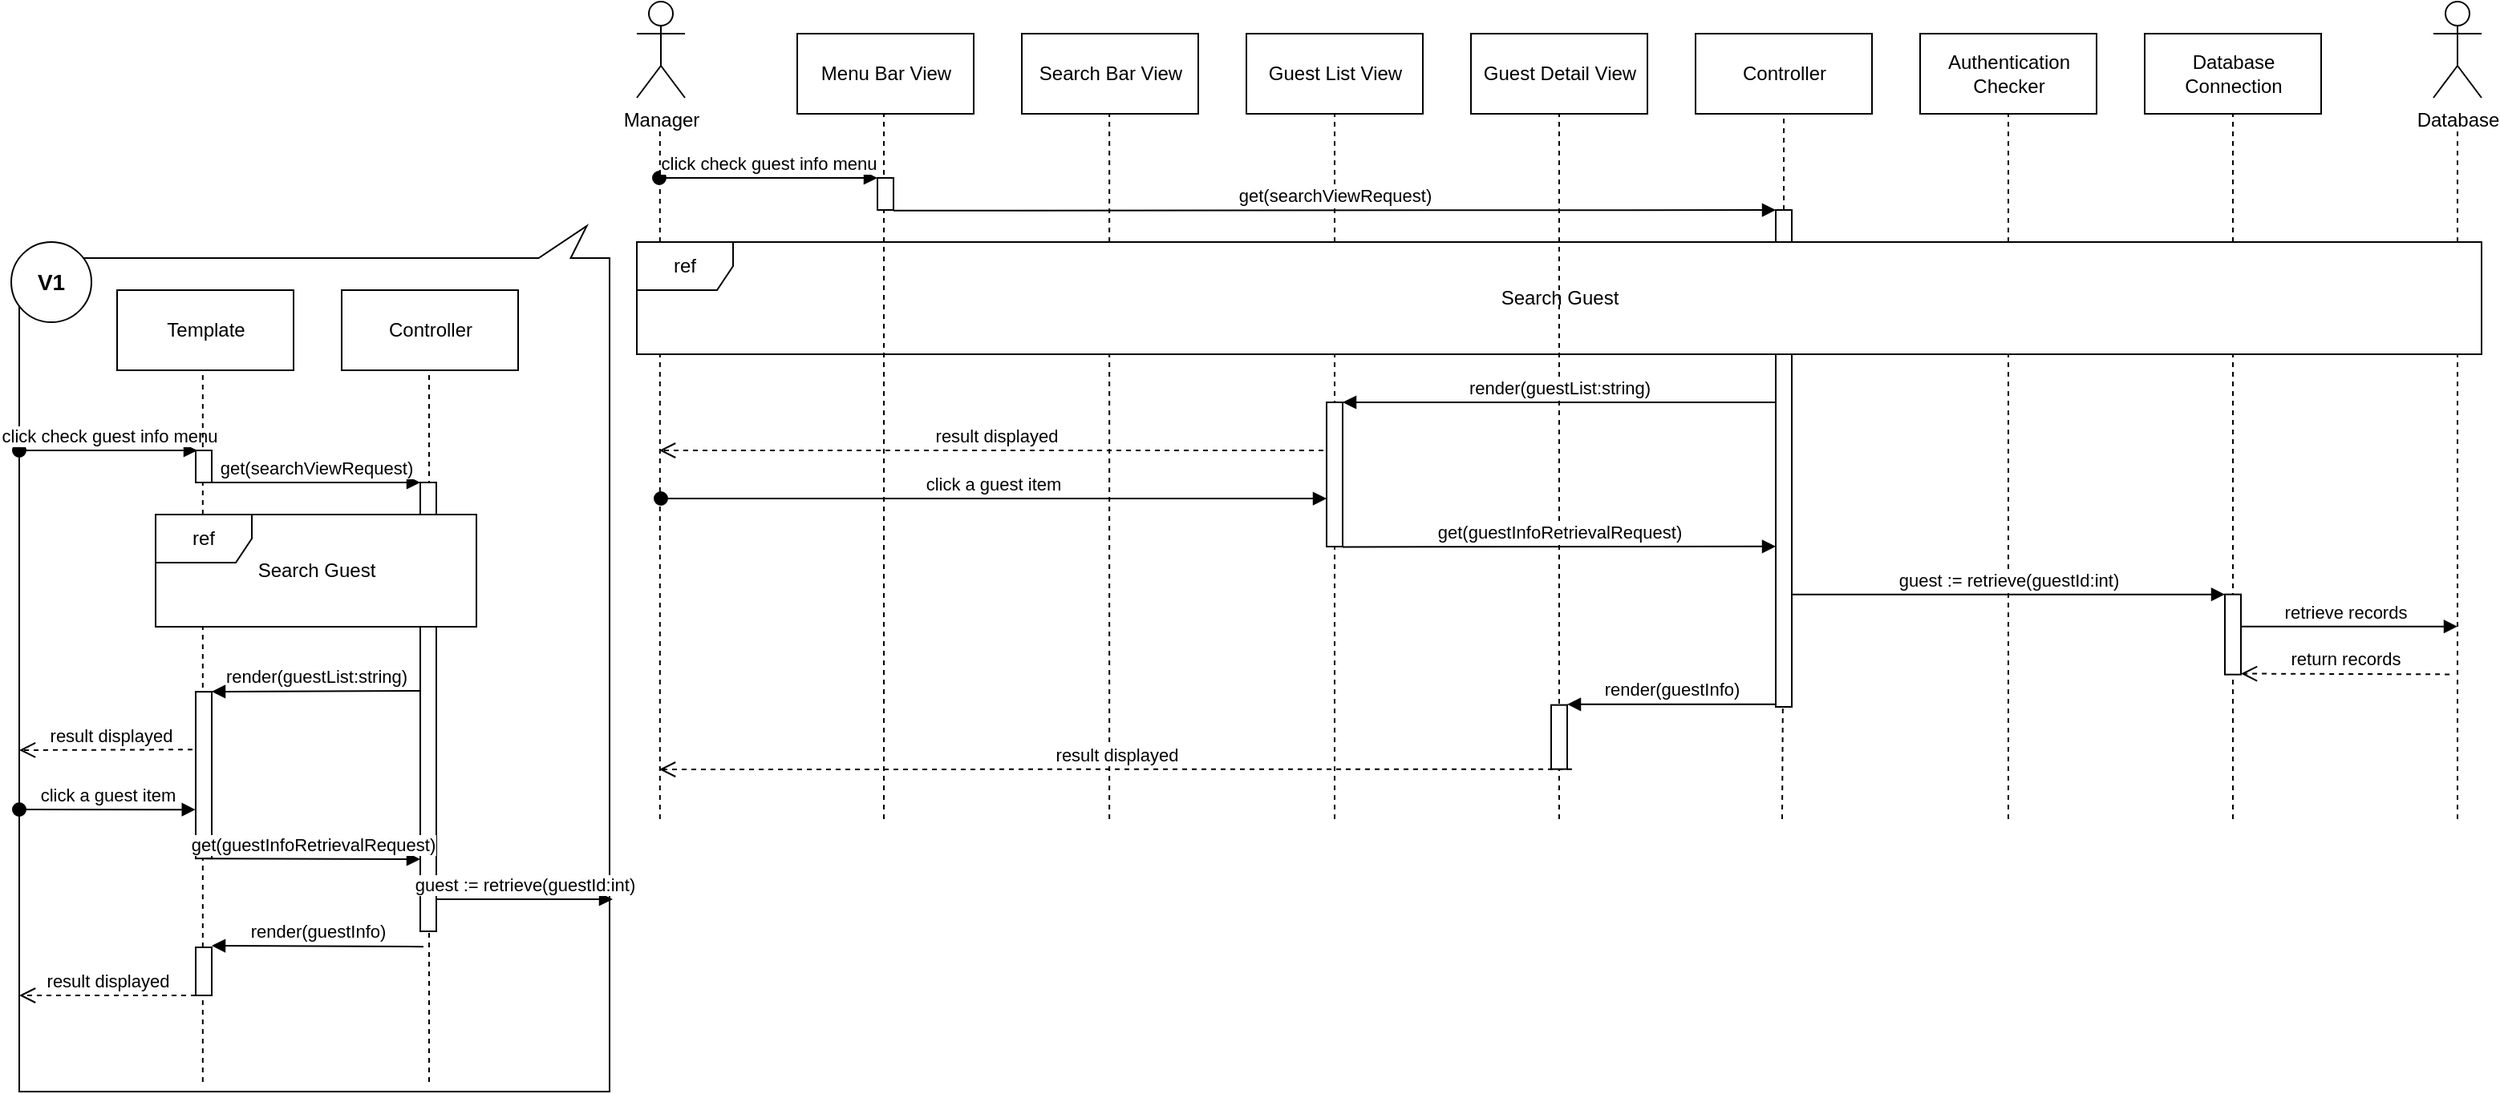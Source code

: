 <?xml version="1.0" encoding="UTF-8"?>
<mxfile version="14.6.12" type="google">
  <diagram id="Dn_n7gMR_0YLVCu8oM0c" name="Page-1">
    <mxGraphModel dx="2653" dy="701" grid="1" gridSize="10" guides="1" tooltips="1" connect="1" arrows="1" fold="1" page="1" pageScale="1" pageWidth="827" pageHeight="1169" math="0" shadow="0">
      <root>
        <mxCell id="0" />
        <mxCell id="1" parent="0" />
        <mxCell id="e1ABojLEj4fr7RfYnSvm-21" value="" style="endArrow=none;dashed=1;html=1;" edge="1" parent="1">
          <mxGeometry width="50" height="50" relative="1" as="geometry">
            <mxPoint x="-145.59" y="570" as="sourcePoint" />
            <mxPoint x="-145.59" y="140" as="targetPoint" />
          </mxGeometry>
        </mxCell>
        <mxCell id="e1ABojLEj4fr7RfYnSvm-24" value="" style="endArrow=none;dashed=1;html=1;" edge="1" parent="1">
          <mxGeometry width="50" height="50" relative="1" as="geometry">
            <mxPoint x="134.58" y="570" as="sourcePoint" />
            <mxPoint x="134.58" y="130" as="targetPoint" />
          </mxGeometry>
        </mxCell>
        <mxCell id="e1ABojLEj4fr7RfYnSvm-12" value="" style="endArrow=none;dashed=1;html=1;" edge="1" parent="1">
          <mxGeometry width="50" height="50" relative="1" as="geometry">
            <mxPoint x="275" y="570" as="sourcePoint" />
            <mxPoint x="275" y="130" as="targetPoint" />
          </mxGeometry>
        </mxCell>
        <mxCell id="dDKHfjiVDZSJSYxxLkP5-1" value="Manager" style="shape=umlActor;verticalLabelPosition=bottom;verticalAlign=top;html=1;outlineConnect=0;" parent="1" vertex="1">
          <mxGeometry x="-160" y="60" width="30" height="60" as="geometry" />
        </mxCell>
        <mxCell id="dDKHfjiVDZSJSYxxLkP5-3" value="Guest List View" style="html=1;" parent="1" vertex="1">
          <mxGeometry x="220" y="80" width="110" height="50" as="geometry" />
        </mxCell>
        <mxCell id="dDKHfjiVDZSJSYxxLkP5-16" value="Controller" style="html=1;" parent="1" vertex="1">
          <mxGeometry x="500" y="80" width="110" height="50" as="geometry" />
        </mxCell>
        <mxCell id="dDKHfjiVDZSJSYxxLkP5-17" value="" style="endArrow=none;dashed=1;html=1;startArrow=none;" parent="1" source="dDKHfjiVDZSJSYxxLkP5-60" edge="1">
          <mxGeometry width="50" height="50" relative="1" as="geometry">
            <mxPoint x="554.5" y="950" as="sourcePoint" />
            <mxPoint x="555" y="130" as="targetPoint" />
          </mxGeometry>
        </mxCell>
        <mxCell id="dDKHfjiVDZSJSYxxLkP5-18" value="Authentication&lt;br&gt;Checker" style="html=1;" parent="1" vertex="1">
          <mxGeometry x="640" y="80" width="110" height="50" as="geometry" />
        </mxCell>
        <mxCell id="dDKHfjiVDZSJSYxxLkP5-19" value="" style="endArrow=none;dashed=1;html=1;" parent="1" edge="1">
          <mxGeometry width="50" height="50" relative="1" as="geometry">
            <mxPoint x="695" y="570" as="sourcePoint" />
            <mxPoint x="695" y="130" as="targetPoint" />
          </mxGeometry>
        </mxCell>
        <mxCell id="dDKHfjiVDZSJSYxxLkP5-20" value="Database&lt;br&gt;Connection" style="html=1;" parent="1" vertex="1">
          <mxGeometry x="780" y="80" width="110" height="50" as="geometry" />
        </mxCell>
        <mxCell id="dDKHfjiVDZSJSYxxLkP5-21" value="" style="endArrow=none;dashed=1;html=1;" parent="1" edge="1">
          <mxGeometry width="50" height="50" relative="1" as="geometry">
            <mxPoint x="835" y="570" as="sourcePoint" />
            <mxPoint x="835" y="130" as="targetPoint" />
          </mxGeometry>
        </mxCell>
        <mxCell id="dDKHfjiVDZSJSYxxLkP5-22" value="Database" style="shape=umlActor;verticalLabelPosition=bottom;verticalAlign=top;html=1;outlineConnect=0;" parent="1" vertex="1">
          <mxGeometry x="960" y="60" width="30" height="60" as="geometry" />
        </mxCell>
        <mxCell id="dDKHfjiVDZSJSYxxLkP5-23" value="" style="endArrow=none;dashed=1;html=1;" parent="1" edge="1">
          <mxGeometry width="50" height="50" relative="1" as="geometry">
            <mxPoint x="975" y="570" as="sourcePoint" />
            <mxPoint x="975" y="140" as="targetPoint" />
          </mxGeometry>
        </mxCell>
        <mxCell id="dDKHfjiVDZSJSYxxLkP5-34" value="Search Guest" style="html=1;fillColor=#ffffff;" parent="1" vertex="1">
          <mxGeometry x="-160" y="210" width="1150" height="70" as="geometry" />
        </mxCell>
        <mxCell id="dDKHfjiVDZSJSYxxLkP5-52" value="guest := retrieve(guestId:int)" style="html=1;verticalAlign=bottom;endArrow=block;" parent="1" edge="1">
          <mxGeometry width="80" relative="1" as="geometry">
            <mxPoint x="560" y="429.82" as="sourcePoint" />
            <mxPoint x="830" y="429.82" as="targetPoint" />
          </mxGeometry>
        </mxCell>
        <mxCell id="dDKHfjiVDZSJSYxxLkP5-53" value="retrieve records" style="html=1;verticalAlign=bottom;endArrow=block;" parent="1" edge="1">
          <mxGeometry width="80" relative="1" as="geometry">
            <mxPoint x="835" y="449.82" as="sourcePoint" />
            <mxPoint x="975" y="449.82" as="targetPoint" />
          </mxGeometry>
        </mxCell>
        <mxCell id="dDKHfjiVDZSJSYxxLkP5-54" value="return records" style="html=1;verticalAlign=bottom;endArrow=open;dashed=1;endSize=8;exitX=0.006;exitY=0.996;exitDx=0;exitDy=0;exitPerimeter=0;" parent="1" edge="1">
          <mxGeometry relative="1" as="geometry">
            <mxPoint x="970.06" y="479.7" as="sourcePoint" />
            <mxPoint x="840" y="479.25" as="targetPoint" />
          </mxGeometry>
        </mxCell>
        <mxCell id="dDKHfjiVDZSJSYxxLkP5-59" value="result displayed" style="html=1;verticalAlign=bottom;endArrow=open;dashed=1;endSize=8;exitX=0;exitY=0.95;" parent="1" edge="1">
          <mxGeometry relative="1" as="geometry">
            <mxPoint x="-146" y="539" as="targetPoint" />
            <mxPoint x="423" y="538.82" as="sourcePoint" />
          </mxGeometry>
        </mxCell>
        <mxCell id="dDKHfjiVDZSJSYxxLkP5-60" value="" style="html=1;points=[];perimeter=orthogonalPerimeter;fillColor=#ffffff;" parent="1" vertex="1">
          <mxGeometry x="550" y="280" width="10" height="220" as="geometry" />
        </mxCell>
        <mxCell id="dDKHfjiVDZSJSYxxLkP5-61" value="" style="endArrow=none;dashed=1;html=1;" parent="1" edge="1">
          <mxGeometry width="50" height="50" relative="1" as="geometry">
            <mxPoint x="554" y="570" as="sourcePoint" />
            <mxPoint x="554.41" y="500" as="targetPoint" />
          </mxGeometry>
        </mxCell>
        <mxCell id="dDKHfjiVDZSJSYxxLkP5-62" value="" style="html=1;points=[];perimeter=orthogonalPerimeter;fillColor=#ffffff;" parent="1" vertex="1">
          <mxGeometry x="830" y="429.82" width="10" height="50" as="geometry" />
        </mxCell>
        <mxCell id="e1ABojLEj4fr7RfYnSvm-5" value="Menu Bar View" style="html=1;" vertex="1" parent="1">
          <mxGeometry x="-60" y="80" width="110" height="50" as="geometry" />
        </mxCell>
        <mxCell id="e1ABojLEj4fr7RfYnSvm-6" value="Guest Detail View" style="html=1;" vertex="1" parent="1">
          <mxGeometry x="360" y="80" width="110" height="50" as="geometry" />
        </mxCell>
        <mxCell id="dDKHfjiVDZSJSYxxLkP5-48" value="result displayed" style="html=1;verticalAlign=bottom;endArrow=open;dashed=1;endSize=8;" parent="1" edge="1">
          <mxGeometry relative="1" as="geometry">
            <mxPoint x="-146" y="340" as="targetPoint" />
            <mxPoint x="274" y="340" as="sourcePoint" />
          </mxGeometry>
        </mxCell>
        <mxCell id="dDKHfjiVDZSJSYxxLkP5-50" value="click a guest item" style="html=1;verticalAlign=bottom;startArrow=oval;startFill=1;endArrow=block;startSize=8;entryX=0;entryY=0.667;entryDx=0;entryDy=0;entryPerimeter=0;" parent="1" edge="1" target="e1ABojLEj4fr7RfYnSvm-9">
          <mxGeometry width="60" relative="1" as="geometry">
            <mxPoint x="-145" y="370" as="sourcePoint" />
            <mxPoint x="265" y="370" as="targetPoint" />
          </mxGeometry>
        </mxCell>
        <mxCell id="dDKHfjiVDZSJSYxxLkP5-33" value="ref" style="shape=umlFrame;whiteSpace=wrap;html=1;" parent="1" vertex="1">
          <mxGeometry x="-160" y="210" width="1150" height="70" as="geometry" />
        </mxCell>
        <mxCell id="e1ABojLEj4fr7RfYnSvm-9" value="" style="html=1;points=[];perimeter=orthogonalPerimeter;fillColor=#ffffff;" vertex="1" parent="1">
          <mxGeometry x="270" y="310" width="10" height="90" as="geometry" />
        </mxCell>
        <mxCell id="e1ABojLEj4fr7RfYnSvm-11" value="" style="endArrow=none;dashed=1;html=1;" edge="1" parent="1">
          <mxGeometry width="50" height="50" relative="1" as="geometry">
            <mxPoint x="415" y="570" as="sourcePoint" />
            <mxPoint x="415" y="130" as="targetPoint" />
          </mxGeometry>
        </mxCell>
        <mxCell id="dDKHfjiVDZSJSYxxLkP5-67" value="" style="html=1;points=[];perimeter=orthogonalPerimeter;fillColor=#ffffff;" parent="1" vertex="1">
          <mxGeometry x="410" y="498.82" width="10" height="40" as="geometry" />
        </mxCell>
        <mxCell id="dDKHfjiVDZSJSYxxLkP5-69" value="get(guestInfoRetrievalRequest)" style="html=1;verticalAlign=bottom;endArrow=block;entryX=0;entryY=0.545;entryDx=0;entryDy=0;entryPerimeter=0;" parent="1" edge="1" target="dDKHfjiVDZSJSYxxLkP5-60">
          <mxGeometry width="80" relative="1" as="geometry">
            <mxPoint x="280" y="400.2" as="sourcePoint" />
            <mxPoint x="410" y="400" as="targetPoint" />
          </mxGeometry>
        </mxCell>
        <mxCell id="dDKHfjiVDZSJSYxxLkP5-41" value="render(guestList:string)" style="html=1;verticalAlign=bottom;endArrow=block;" parent="1" edge="1">
          <mxGeometry relative="1" as="geometry">
            <mxPoint x="550" y="310" as="sourcePoint" />
            <mxPoint x="280" y="310" as="targetPoint" />
          </mxGeometry>
        </mxCell>
        <mxCell id="dDKHfjiVDZSJSYxxLkP5-57" value="render(guestInfo)" style="html=1;verticalAlign=bottom;endArrow=block;" parent="1" edge="1">
          <mxGeometry relative="1" as="geometry">
            <mxPoint x="550" y="498.42" as="sourcePoint" />
            <mxPoint x="420" y="498.42" as="targetPoint" />
          </mxGeometry>
        </mxCell>
        <mxCell id="e1ABojLEj4fr7RfYnSvm-14" value="get(searchViewRequest)" style="html=1;verticalAlign=bottom;endArrow=block;" edge="1" parent="1">
          <mxGeometry width="80" relative="1" as="geometry">
            <mxPoint y="190.42" as="sourcePoint" />
            <mxPoint x="550" y="190" as="targetPoint" />
          </mxGeometry>
        </mxCell>
        <mxCell id="e1ABojLEj4fr7RfYnSvm-19" value="" style="html=1;points=[];perimeter=orthogonalPerimeter;" vertex="1" parent="1">
          <mxGeometry x="550" y="190" width="10" height="20" as="geometry" />
        </mxCell>
        <mxCell id="e1ABojLEj4fr7RfYnSvm-20" value="Search Bar View" style="html=1;" vertex="1" parent="1">
          <mxGeometry x="80" y="80" width="110" height="50" as="geometry" />
        </mxCell>
        <mxCell id="e1ABojLEj4fr7RfYnSvm-22" value="click check guest info menu" style="html=1;verticalAlign=bottom;startArrow=oval;startFill=1;endArrow=block;startSize=8;" edge="1" parent="1">
          <mxGeometry width="60" relative="1" as="geometry">
            <mxPoint x="-146" y="170" as="sourcePoint" />
            <mxPoint x="-10.0" y="170" as="targetPoint" />
          </mxGeometry>
        </mxCell>
        <mxCell id="e1ABojLEj4fr7RfYnSvm-8" value="" style="endArrow=none;dashed=1;html=1;" edge="1" parent="1">
          <mxGeometry width="50" height="50" relative="1" as="geometry">
            <mxPoint x="-6" y="570" as="sourcePoint" />
            <mxPoint x="-6" y="130" as="targetPoint" />
          </mxGeometry>
        </mxCell>
        <mxCell id="e1ABojLEj4fr7RfYnSvm-23" value="" style="html=1;points=[];perimeter=orthogonalPerimeter;" vertex="1" parent="1">
          <mxGeometry x="-10" y="170" width="10" height="20" as="geometry" />
        </mxCell>
        <mxCell id="e1ABojLEj4fr7RfYnSvm-53" value="" style="group" vertex="1" connectable="0" parent="1">
          <mxGeometry x="-550" y="200" width="375" height="540" as="geometry" />
        </mxCell>
        <mxCell id="e1ABojLEj4fr7RfYnSvm-28" value="" style="whiteSpace=wrap;html=1;shape=mxgraph.basic.rectCallout;dx=34.22;dy=20;boundedLbl=1;rotation=-180;" vertex="1" parent="e1ABojLEj4fr7RfYnSvm-53">
          <mxGeometry x="5" width="368" height="540" as="geometry" />
        </mxCell>
        <mxCell id="e1ABojLEj4fr7RfYnSvm-29" value="Template" style="html=1;" vertex="1" parent="e1ABojLEj4fr7RfYnSvm-53">
          <mxGeometry x="66" y="40" width="110" height="50" as="geometry" />
        </mxCell>
        <mxCell id="e1ABojLEj4fr7RfYnSvm-30" value="Controller" style="html=1;" vertex="1" parent="e1ABojLEj4fr7RfYnSvm-53">
          <mxGeometry x="206" y="40" width="110" height="50" as="geometry" />
        </mxCell>
        <mxCell id="e1ABojLEj4fr7RfYnSvm-31" value="" style="endArrow=none;dashed=1;html=1;startArrow=none;" edge="1" parent="e1ABojLEj4fr7RfYnSvm-53">
          <mxGeometry width="50" height="50" as="geometry">
            <mxPoint x="260.5" y="534" as="sourcePoint" />
            <mxPoint x="260.5" y="90" as="targetPoint" />
          </mxGeometry>
        </mxCell>
        <mxCell id="e1ABojLEj4fr7RfYnSvm-32" value="" style="html=1;points=[];perimeter=orthogonalPerimeter;" vertex="1" parent="e1ABojLEj4fr7RfYnSvm-53">
          <mxGeometry x="255" y="160" width="10" height="280" as="geometry" />
        </mxCell>
        <mxCell id="e1ABojLEj4fr7RfYnSvm-36" value="result displayed" style="html=1;verticalAlign=bottom;endArrow=open;dashed=1;endSize=8;" edge="1" parent="e1ABojLEj4fr7RfYnSvm-53">
          <mxGeometry as="geometry">
            <mxPoint x="5" y="327" as="targetPoint" />
            <mxPoint x="119" y="326.57" as="sourcePoint" />
          </mxGeometry>
        </mxCell>
        <mxCell id="e1ABojLEj4fr7RfYnSvm-37" value="click a guest item" style="html=1;verticalAlign=bottom;startArrow=oval;startFill=1;endArrow=block;startSize=8;entryX=-0.013;entryY=0.707;entryDx=0;entryDy=0;entryPerimeter=0;" edge="1" parent="e1ABojLEj4fr7RfYnSvm-53" target="e1ABojLEj4fr7RfYnSvm-47">
          <mxGeometry width="60" as="geometry">
            <mxPoint x="5" y="364" as="sourcePoint" />
            <mxPoint x="110" y="364.57" as="targetPoint" />
          </mxGeometry>
        </mxCell>
        <mxCell id="e1ABojLEj4fr7RfYnSvm-38" value="guest := retrieve(guestId:int)" style="html=1;verticalAlign=bottom;endArrow=block;" edge="1" parent="e1ABojLEj4fr7RfYnSvm-53">
          <mxGeometry width="80" as="geometry">
            <mxPoint x="265.0" y="420" as="sourcePoint" />
            <mxPoint x="375" y="420" as="targetPoint" />
          </mxGeometry>
        </mxCell>
        <mxCell id="e1ABojLEj4fr7RfYnSvm-39" value="result displayed" style="html=1;verticalAlign=bottom;endArrow=open;dashed=1;endSize=8;" edge="1" parent="e1ABojLEj4fr7RfYnSvm-53">
          <mxGeometry as="geometry">
            <mxPoint x="5" y="480" as="targetPoint" />
            <mxPoint x="115" y="480" as="sourcePoint" />
          </mxGeometry>
        </mxCell>
        <mxCell id="e1ABojLEj4fr7RfYnSvm-40" value="click check guest info menu" style="html=1;verticalAlign=bottom;startArrow=oval;startFill=1;endArrow=block;startSize=8;" edge="1" parent="e1ABojLEj4fr7RfYnSvm-53">
          <mxGeometry width="60" as="geometry">
            <mxPoint x="5" y="140" as="sourcePoint" />
            <mxPoint x="116" y="140" as="targetPoint" />
          </mxGeometry>
        </mxCell>
        <mxCell id="e1ABojLEj4fr7RfYnSvm-42" value="" style="endArrow=none;dashed=1;html=1;startArrow=none;" edge="1" parent="e1ABojLEj4fr7RfYnSvm-53">
          <mxGeometry width="50" height="50" as="geometry">
            <mxPoint x="119.41" y="534" as="sourcePoint" />
            <mxPoint x="119.41" y="90" as="targetPoint" />
          </mxGeometry>
        </mxCell>
        <mxCell id="e1ABojLEj4fr7RfYnSvm-43" value="get(searchViewRequest)" style="html=1;verticalAlign=bottom;endArrow=block;" edge="1" parent="e1ABojLEj4fr7RfYnSvm-53">
          <mxGeometry width="80" as="geometry">
            <mxPoint x="125" y="160" as="sourcePoint" />
            <mxPoint x="255" y="160" as="targetPoint" />
          </mxGeometry>
        </mxCell>
        <mxCell id="e1ABojLEj4fr7RfYnSvm-44" value="" style="html=1;points=[];perimeter=orthogonalPerimeter;" vertex="1" parent="e1ABojLEj4fr7RfYnSvm-53">
          <mxGeometry x="115" y="450" width="10" height="30" as="geometry" />
        </mxCell>
        <mxCell id="e1ABojLEj4fr7RfYnSvm-45" value="render(guestInfo)" style="html=1;verticalAlign=bottom;endArrow=block;" edge="1" parent="e1ABojLEj4fr7RfYnSvm-53">
          <mxGeometry width="80" as="geometry">
            <mxPoint x="256.97" y="449.59" as="sourcePoint" />
            <mxPoint x="125" y="449" as="targetPoint" />
          </mxGeometry>
        </mxCell>
        <mxCell id="e1ABojLEj4fr7RfYnSvm-47" value="" style="html=1;points=[];perimeter=orthogonalPerimeter;" vertex="1" parent="e1ABojLEj4fr7RfYnSvm-53">
          <mxGeometry x="115" y="290.57" width="10" height="104" as="geometry" />
        </mxCell>
        <mxCell id="e1ABojLEj4fr7RfYnSvm-48" value="render(guestList:string)" style="html=1;verticalAlign=bottom;endArrow=block;" edge="1" parent="e1ABojLEj4fr7RfYnSvm-53">
          <mxGeometry width="80" as="geometry">
            <mxPoint x="255" y="290" as="sourcePoint" />
            <mxPoint x="125" y="290.48" as="targetPoint" />
          </mxGeometry>
        </mxCell>
        <mxCell id="e1ABojLEj4fr7RfYnSvm-49" value="&lt;font style=&quot;font-size: 14px&quot;&gt;&lt;b&gt;V1&lt;/b&gt;&lt;/font&gt;" style="ellipse;whiteSpace=wrap;html=1;aspect=fixed;" vertex="1" parent="e1ABojLEj4fr7RfYnSvm-53">
          <mxGeometry y="10" width="50" height="50" as="geometry" />
        </mxCell>
        <mxCell id="e1ABojLEj4fr7RfYnSvm-50" value="Search Guest" style="html=1;fillColor=#ffffff;" vertex="1" parent="e1ABojLEj4fr7RfYnSvm-53">
          <mxGeometry x="90" y="180" width="200" height="70" as="geometry" />
        </mxCell>
        <mxCell id="e1ABojLEj4fr7RfYnSvm-51" value="ref" style="shape=umlFrame;whiteSpace=wrap;html=1;" vertex="1" parent="e1ABojLEj4fr7RfYnSvm-53">
          <mxGeometry x="90" y="180" width="200" height="70" as="geometry" />
        </mxCell>
        <mxCell id="e1ABojLEj4fr7RfYnSvm-46" value="get(guestInfoRetrievalRequest)" style="html=1;verticalAlign=bottom;endArrow=block;" edge="1" parent="e1ABojLEj4fr7RfYnSvm-53">
          <mxGeometry width="80" as="geometry">
            <mxPoint x="121" y="394.57" as="sourcePoint" />
            <mxPoint x="255" y="395" as="targetPoint" />
          </mxGeometry>
        </mxCell>
        <mxCell id="e1ABojLEj4fr7RfYnSvm-41" value="" style="html=1;points=[];perimeter=orthogonalPerimeter;" vertex="1" parent="e1ABojLEj4fr7RfYnSvm-53">
          <mxGeometry x="115" y="140" width="10" height="20" as="geometry" />
        </mxCell>
      </root>
    </mxGraphModel>
  </diagram>
</mxfile>
